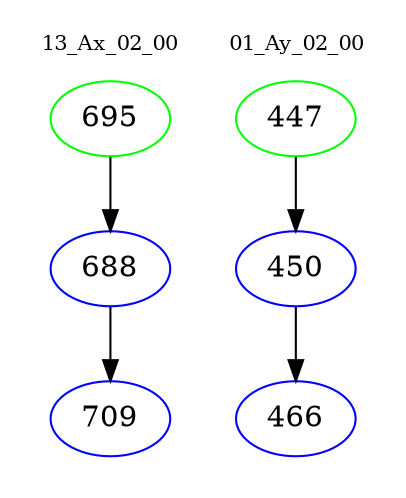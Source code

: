 digraph{
subgraph cluster_0 {
color = white
label = "13_Ax_02_00";
fontsize=10;
T0_695 [label="695", color="green"]
T0_695 -> T0_688 [color="black"]
T0_688 [label="688", color="blue"]
T0_688 -> T0_709 [color="black"]
T0_709 [label="709", color="blue"]
}
subgraph cluster_1 {
color = white
label = "01_Ay_02_00";
fontsize=10;
T1_447 [label="447", color="green"]
T1_447 -> T1_450 [color="black"]
T1_450 [label="450", color="blue"]
T1_450 -> T1_466 [color="black"]
T1_466 [label="466", color="blue"]
}
}
